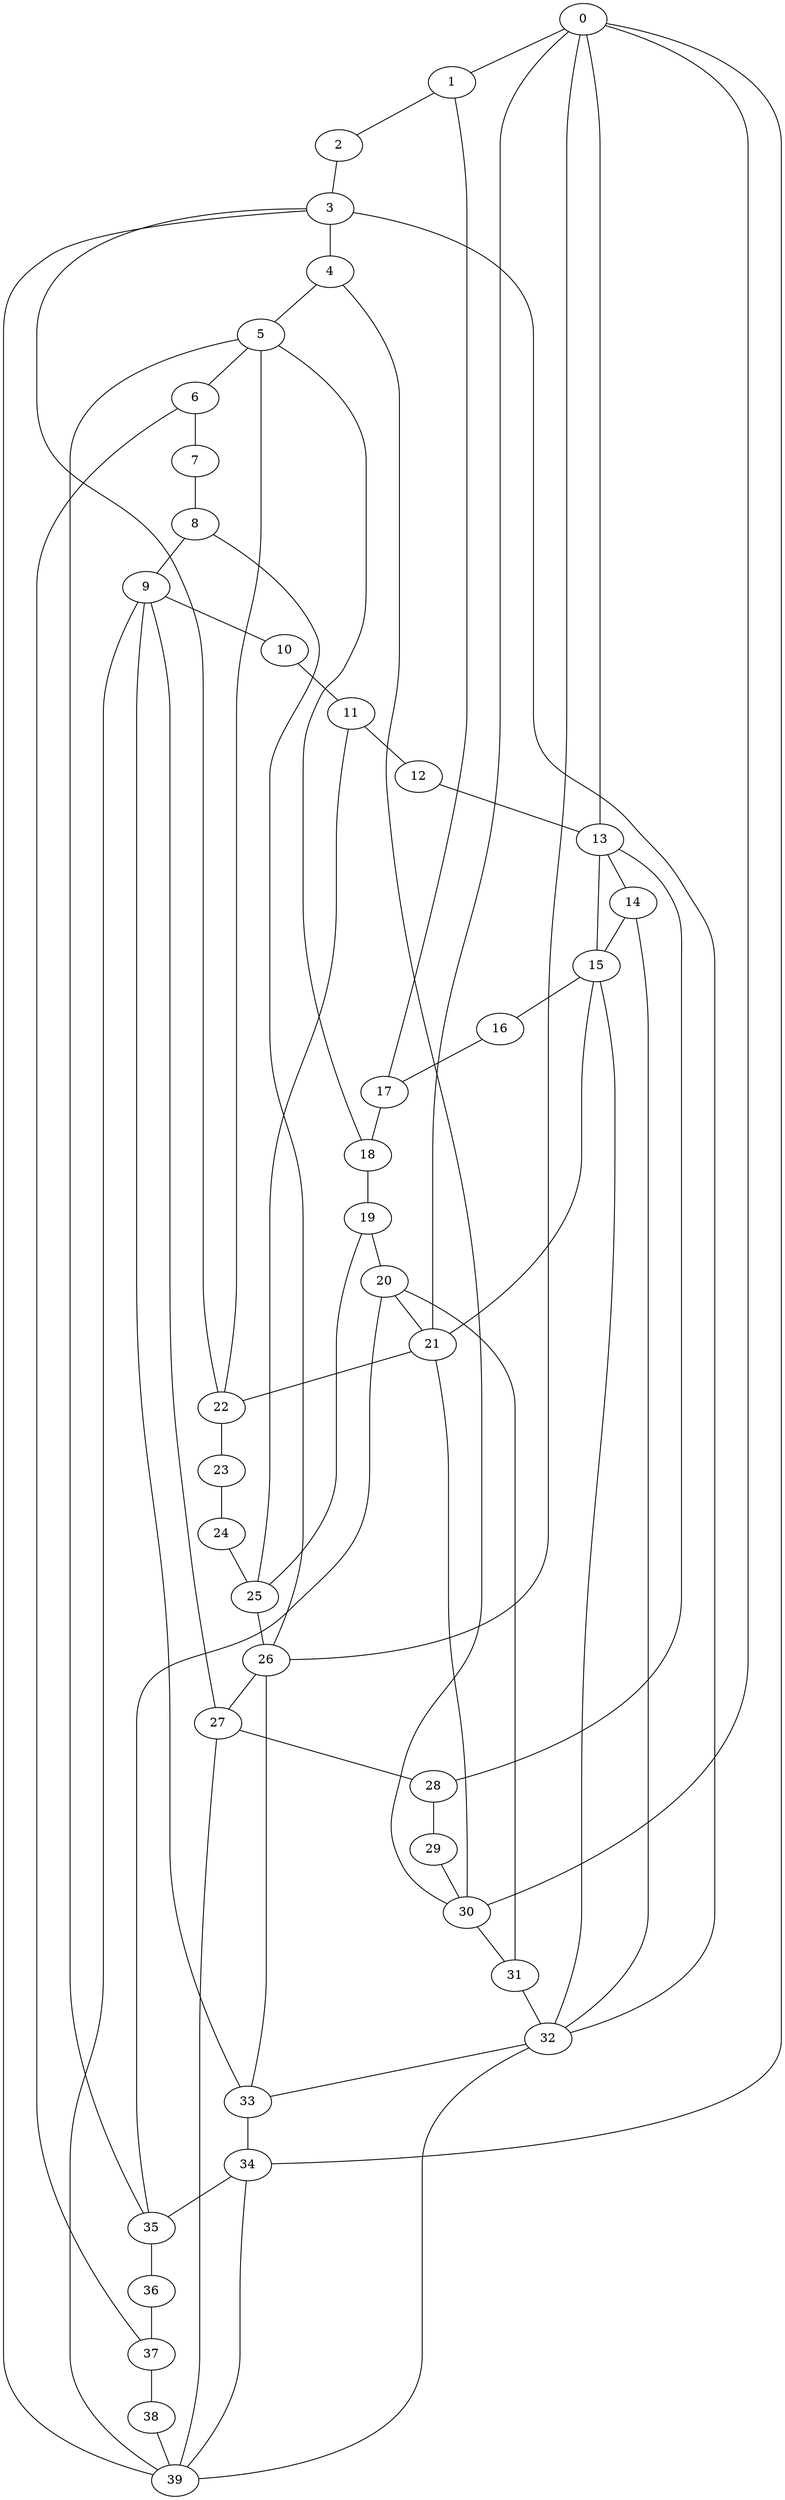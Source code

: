 
graph graphname {
    0 -- 1
0 -- 21
0 -- 30
0 -- 34
0 -- 26
0 -- 13
1 -- 2
1 -- 17
2 -- 3
3 -- 4
3 -- 22
3 -- 32
3 -- 39
4 -- 5
4 -- 30
5 -- 6
5 -- 18
5 -- 22
5 -- 35
6 -- 7
6 -- 37
7 -- 8
8 -- 9
8 -- 26
9 -- 10
9 -- 33
9 -- 39
9 -- 27
10 -- 11
11 -- 12
11 -- 25
12 -- 13
13 -- 14
13 -- 15
13 -- 28
14 -- 15
14 -- 32
15 -- 16
15 -- 32
15 -- 21
16 -- 17
17 -- 18
18 -- 19
19 -- 20
19 -- 25
20 -- 21
20 -- 35
20 -- 31
21 -- 22
21 -- 30
22 -- 23
23 -- 24
24 -- 25
25 -- 26
26 -- 27
26 -- 33
27 -- 28
27 -- 39
28 -- 29
29 -- 30
30 -- 31
31 -- 32
32 -- 33
32 -- 39
33 -- 34
34 -- 35
34 -- 39
35 -- 36
36 -- 37
37 -- 38
38 -- 39

}
